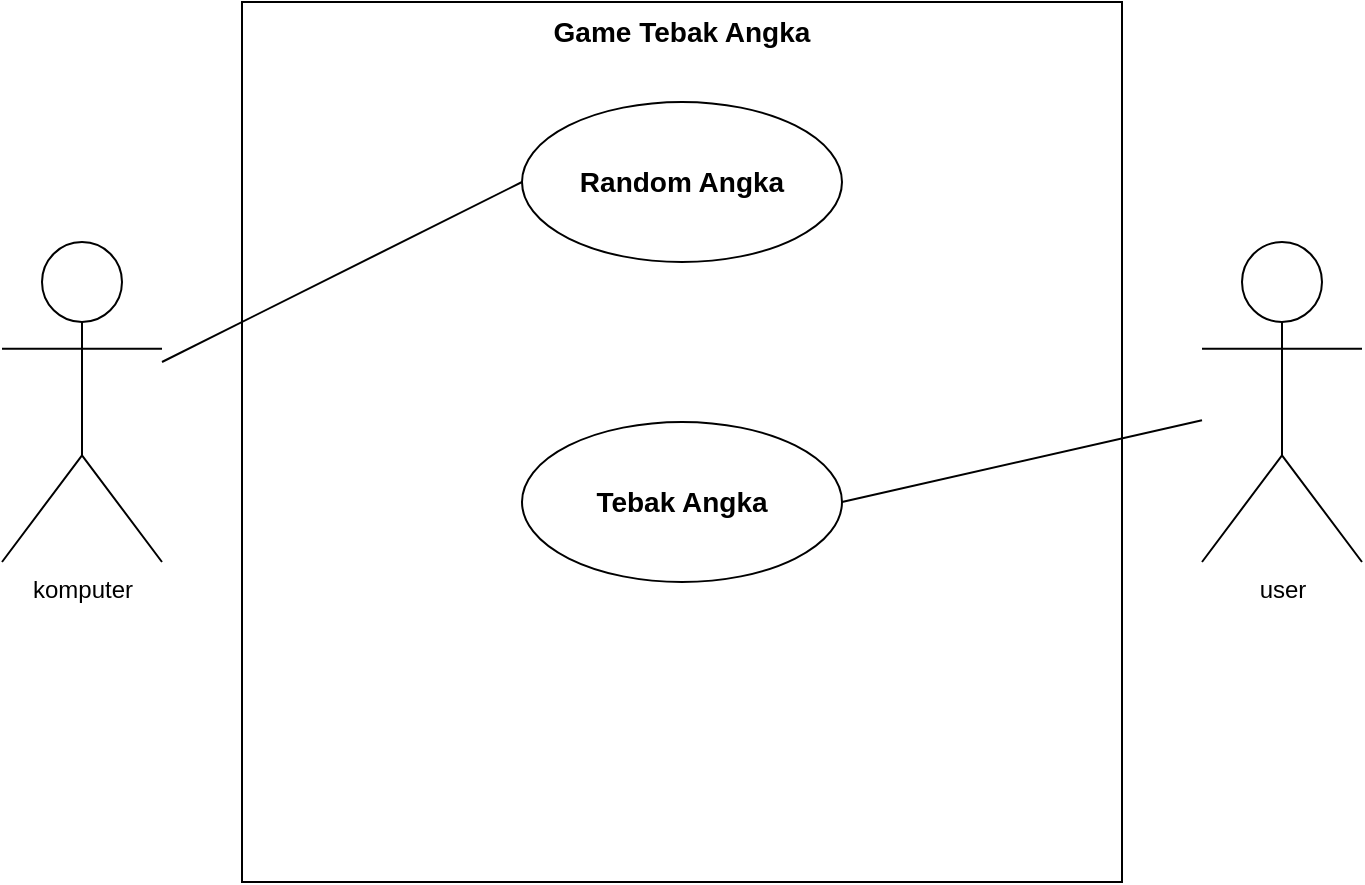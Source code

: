 <mxfile version="21.7.4" type="github">
  <diagram name="Page-1" id="4sOrQk5HFBiou1AUmG1p">
    <mxGraphModel dx="1035" dy="1662" grid="1" gridSize="10" guides="1" tooltips="1" connect="1" arrows="1" fold="1" page="1" pageScale="1" pageWidth="850" pageHeight="1100" math="0" shadow="0">
      <root>
        <mxCell id="0" />
        <mxCell id="1" parent="0" />
        <mxCell id="8XP2jYT09BzfrlPYLAQW-1" value="&lt;font style=&quot;vertical-align: inherit;&quot;&gt;&lt;font style=&quot;vertical-align: inherit;&quot;&gt;komputer&lt;br&gt;&lt;br&gt;&lt;/font&gt;&lt;/font&gt;" style="shape=umlActor;verticalLabelPosition=bottom;verticalAlign=top;html=1;outlineConnect=0;" vertex="1" parent="1">
          <mxGeometry x="80" y="-560" width="80" height="160" as="geometry" />
        </mxCell>
        <mxCell id="8XP2jYT09BzfrlPYLAQW-5" value="&lt;font style=&quot;vertical-align: inherit;&quot;&gt;&lt;font style=&quot;vertical-align: inherit;&quot;&gt;&lt;span style=&quot;font-size: 14px;&quot;&gt;Game Tebak Angka&lt;/span&gt;&lt;br&gt;&lt;/font&gt;&lt;/font&gt;" style="whiteSpace=wrap;html=1;aspect=fixed;horizontal=1;verticalAlign=top;fontStyle=1" vertex="1" parent="1">
          <mxGeometry x="200" y="-680" width="440" height="440" as="geometry" />
        </mxCell>
        <mxCell id="8XP2jYT09BzfrlPYLAQW-6" value="" style="endArrow=none;html=1;rounded=0;entryX=0;entryY=0.5;entryDx=0;entryDy=0;" edge="1" parent="1" source="8XP2jYT09BzfrlPYLAQW-1" target="8XP2jYT09BzfrlPYLAQW-11">
          <mxGeometry width="50" height="50" relative="1" as="geometry">
            <mxPoint x="160" y="-550" as="sourcePoint" />
            <mxPoint x="290" y="-670" as="targetPoint" />
            <Array as="points" />
          </mxGeometry>
        </mxCell>
        <mxCell id="8XP2jYT09BzfrlPYLAQW-7" value="&lt;font style=&quot;vertical-align: inherit;&quot;&gt;&lt;font style=&quot;vertical-align: inherit;&quot;&gt;user&lt;br&gt;&lt;br&gt;&lt;/font&gt;&lt;/font&gt;" style="shape=umlActor;verticalLabelPosition=bottom;verticalAlign=top;html=1;outlineConnect=0;" vertex="1" parent="1">
          <mxGeometry x="680" y="-560" width="80" height="160" as="geometry" />
        </mxCell>
        <mxCell id="8XP2jYT09BzfrlPYLAQW-11" value="&lt;font style=&quot;vertical-align: inherit;&quot;&gt;&lt;font style=&quot;vertical-align: inherit; font-size: 14px;&quot;&gt;Random Angka&lt;/font&gt;&lt;/font&gt;" style="ellipse;whiteSpace=wrap;html=1;fontStyle=1" vertex="1" parent="1">
          <mxGeometry x="340" y="-630" width="160" height="80" as="geometry" />
        </mxCell>
        <mxCell id="8XP2jYT09BzfrlPYLAQW-12" value="&lt;font style=&quot;vertical-align: inherit;&quot;&gt;&lt;font style=&quot;vertical-align: inherit;&quot;&gt;&lt;font style=&quot;vertical-align: inherit;&quot;&gt;&lt;font style=&quot;vertical-align: inherit; font-size: 14px;&quot;&gt;Tebak Angka&lt;/font&gt;&lt;/font&gt;&lt;/font&gt;&lt;/font&gt;" style="ellipse;whiteSpace=wrap;html=1;fontStyle=1" vertex="1" parent="1">
          <mxGeometry x="340" y="-470" width="160" height="80" as="geometry" />
        </mxCell>
        <mxCell id="8XP2jYT09BzfrlPYLAQW-15" value="" style="endArrow=none;html=1;rounded=0;exitX=1;exitY=0.5;exitDx=0;exitDy=0;" edge="1" parent="1" source="8XP2jYT09BzfrlPYLAQW-12" target="8XP2jYT09BzfrlPYLAQW-7">
          <mxGeometry width="50" height="50" relative="1" as="geometry">
            <mxPoint x="400" y="-450" as="sourcePoint" />
            <mxPoint x="600" y="-530" as="targetPoint" />
          </mxGeometry>
        </mxCell>
      </root>
    </mxGraphModel>
  </diagram>
</mxfile>
